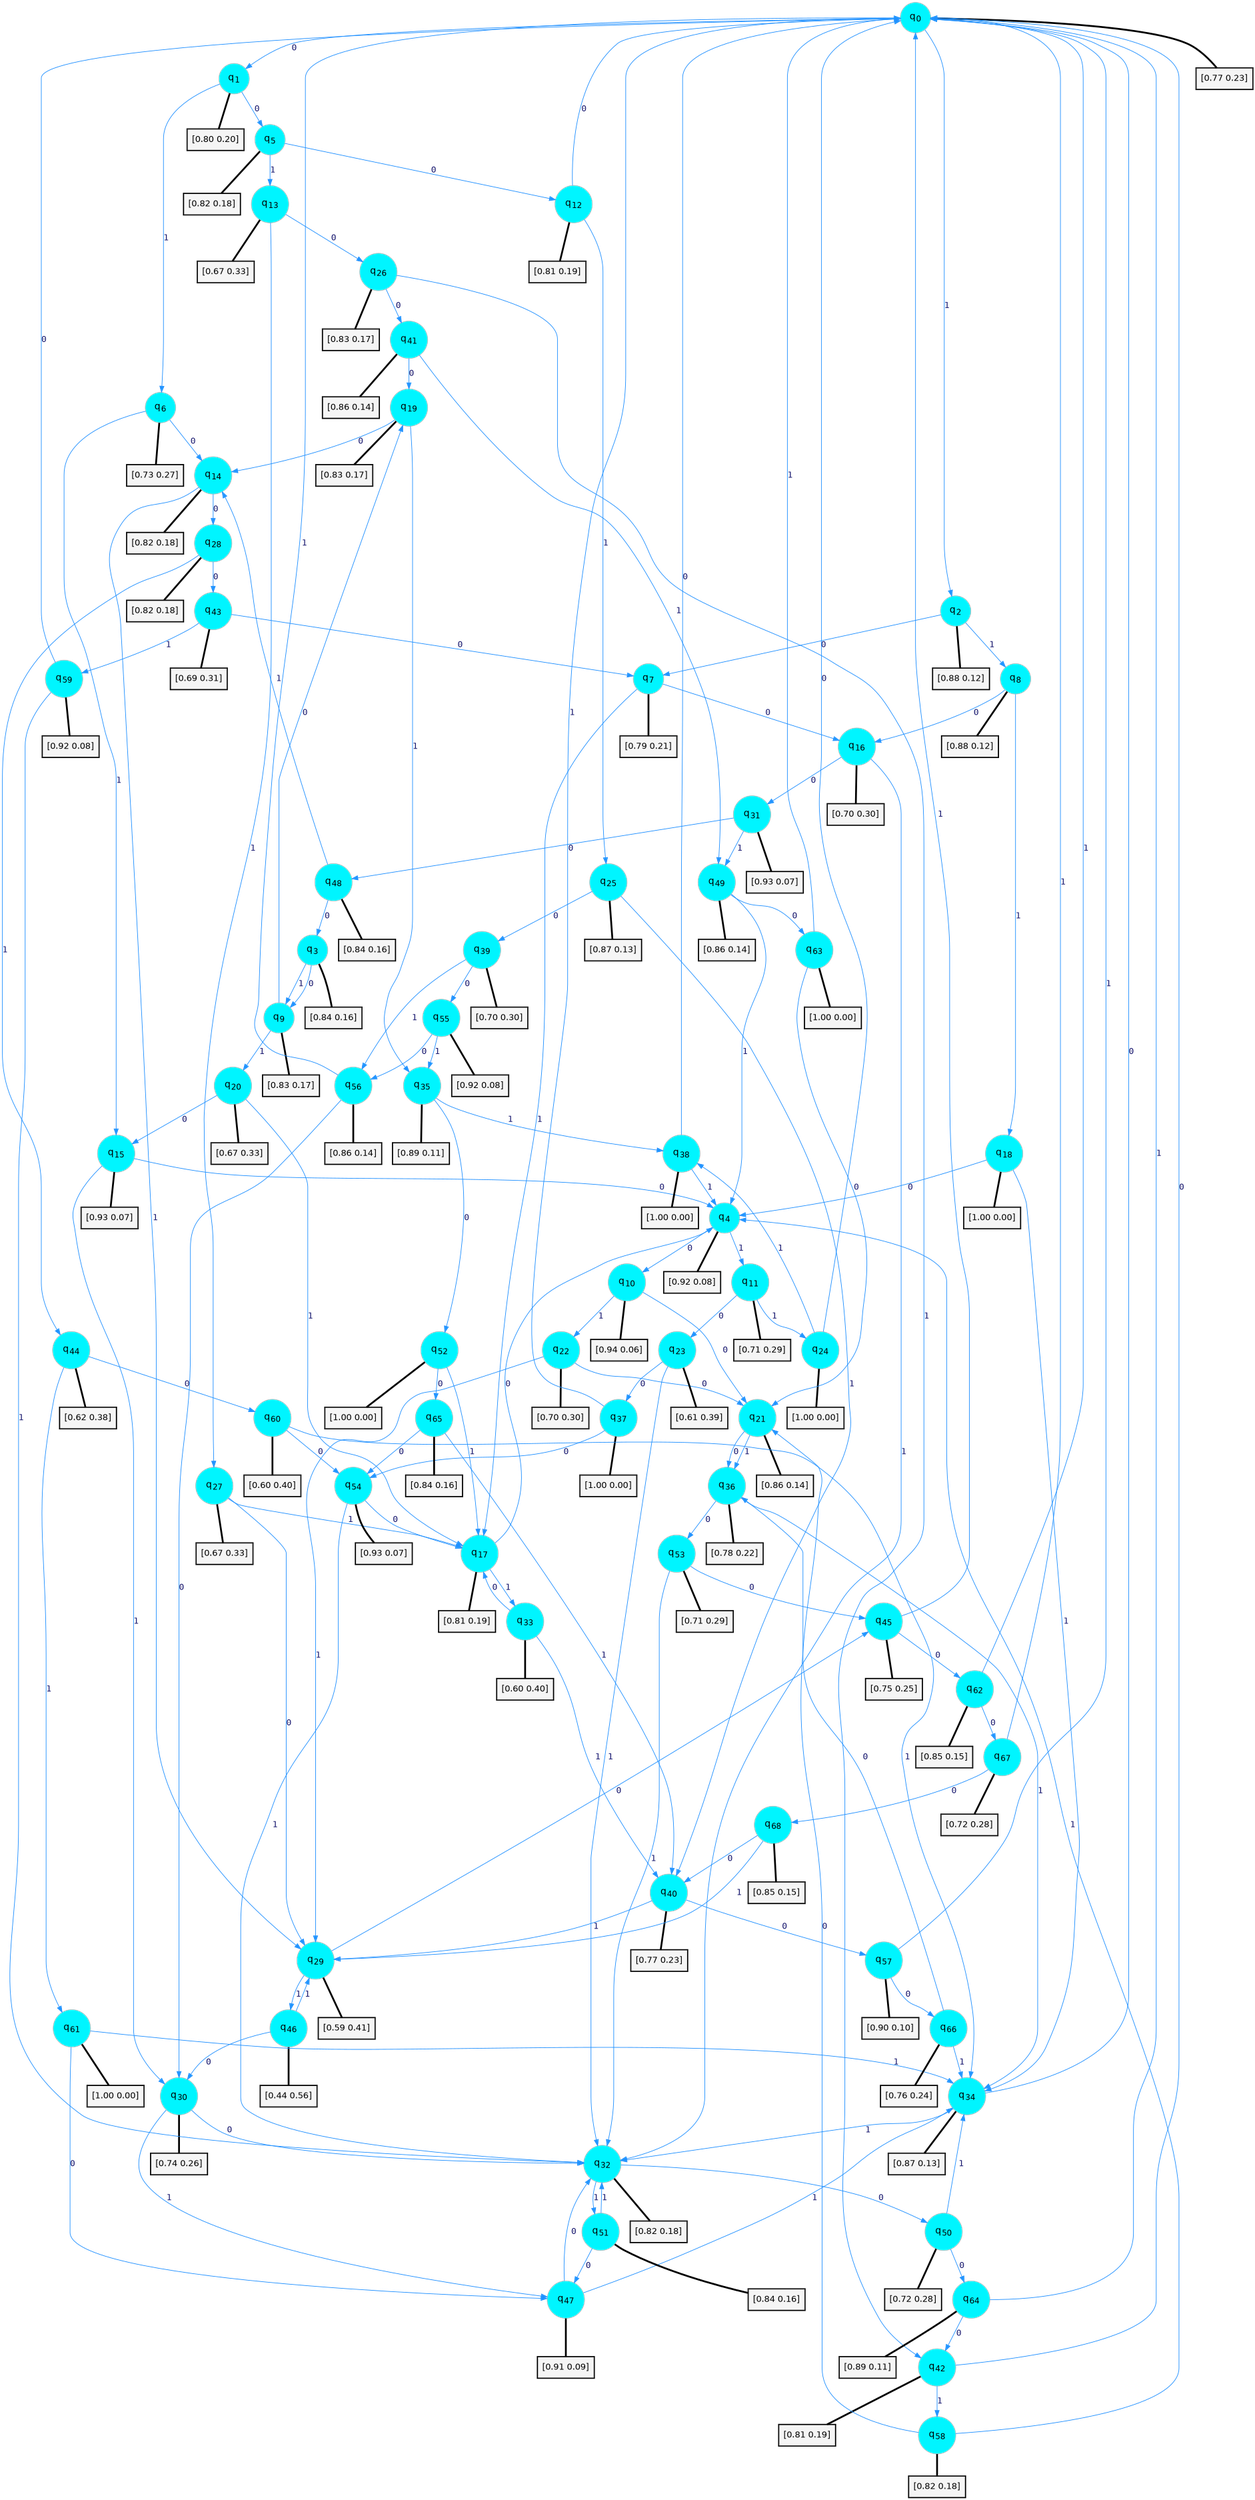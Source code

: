 digraph G {
graph [
bgcolor=transparent, dpi=300, rankdir=TD, size="40,25"];
node [
color=gray, fillcolor=turquoise1, fontcolor=black, fontname=Helvetica, fontsize=16, fontweight=bold, shape=circle, style=filled];
edge [
arrowsize=1, color=dodgerblue1, fontcolor=midnightblue, fontname=courier, fontweight=bold, penwidth=1, style=solid, weight=20];
0[label=<q<SUB>0</SUB>>];
1[label=<q<SUB>1</SUB>>];
2[label=<q<SUB>2</SUB>>];
3[label=<q<SUB>3</SUB>>];
4[label=<q<SUB>4</SUB>>];
5[label=<q<SUB>5</SUB>>];
6[label=<q<SUB>6</SUB>>];
7[label=<q<SUB>7</SUB>>];
8[label=<q<SUB>8</SUB>>];
9[label=<q<SUB>9</SUB>>];
10[label=<q<SUB>10</SUB>>];
11[label=<q<SUB>11</SUB>>];
12[label=<q<SUB>12</SUB>>];
13[label=<q<SUB>13</SUB>>];
14[label=<q<SUB>14</SUB>>];
15[label=<q<SUB>15</SUB>>];
16[label=<q<SUB>16</SUB>>];
17[label=<q<SUB>17</SUB>>];
18[label=<q<SUB>18</SUB>>];
19[label=<q<SUB>19</SUB>>];
20[label=<q<SUB>20</SUB>>];
21[label=<q<SUB>21</SUB>>];
22[label=<q<SUB>22</SUB>>];
23[label=<q<SUB>23</SUB>>];
24[label=<q<SUB>24</SUB>>];
25[label=<q<SUB>25</SUB>>];
26[label=<q<SUB>26</SUB>>];
27[label=<q<SUB>27</SUB>>];
28[label=<q<SUB>28</SUB>>];
29[label=<q<SUB>29</SUB>>];
30[label=<q<SUB>30</SUB>>];
31[label=<q<SUB>31</SUB>>];
32[label=<q<SUB>32</SUB>>];
33[label=<q<SUB>33</SUB>>];
34[label=<q<SUB>34</SUB>>];
35[label=<q<SUB>35</SUB>>];
36[label=<q<SUB>36</SUB>>];
37[label=<q<SUB>37</SUB>>];
38[label=<q<SUB>38</SUB>>];
39[label=<q<SUB>39</SUB>>];
40[label=<q<SUB>40</SUB>>];
41[label=<q<SUB>41</SUB>>];
42[label=<q<SUB>42</SUB>>];
43[label=<q<SUB>43</SUB>>];
44[label=<q<SUB>44</SUB>>];
45[label=<q<SUB>45</SUB>>];
46[label=<q<SUB>46</SUB>>];
47[label=<q<SUB>47</SUB>>];
48[label=<q<SUB>48</SUB>>];
49[label=<q<SUB>49</SUB>>];
50[label=<q<SUB>50</SUB>>];
51[label=<q<SUB>51</SUB>>];
52[label=<q<SUB>52</SUB>>];
53[label=<q<SUB>53</SUB>>];
54[label=<q<SUB>54</SUB>>];
55[label=<q<SUB>55</SUB>>];
56[label=<q<SUB>56</SUB>>];
57[label=<q<SUB>57</SUB>>];
58[label=<q<SUB>58</SUB>>];
59[label=<q<SUB>59</SUB>>];
60[label=<q<SUB>60</SUB>>];
61[label=<q<SUB>61</SUB>>];
62[label=<q<SUB>62</SUB>>];
63[label=<q<SUB>63</SUB>>];
64[label=<q<SUB>64</SUB>>];
65[label=<q<SUB>65</SUB>>];
66[label=<q<SUB>66</SUB>>];
67[label=<q<SUB>67</SUB>>];
68[label=<q<SUB>68</SUB>>];
69[label="[0.77 0.23]", shape=box,fontcolor=black, fontname=Helvetica, fontsize=14, penwidth=2, fillcolor=whitesmoke,color=black];
70[label="[0.80 0.20]", shape=box,fontcolor=black, fontname=Helvetica, fontsize=14, penwidth=2, fillcolor=whitesmoke,color=black];
71[label="[0.88 0.12]", shape=box,fontcolor=black, fontname=Helvetica, fontsize=14, penwidth=2, fillcolor=whitesmoke,color=black];
72[label="[0.84 0.16]", shape=box,fontcolor=black, fontname=Helvetica, fontsize=14, penwidth=2, fillcolor=whitesmoke,color=black];
73[label="[0.92 0.08]", shape=box,fontcolor=black, fontname=Helvetica, fontsize=14, penwidth=2, fillcolor=whitesmoke,color=black];
74[label="[0.82 0.18]", shape=box,fontcolor=black, fontname=Helvetica, fontsize=14, penwidth=2, fillcolor=whitesmoke,color=black];
75[label="[0.73 0.27]", shape=box,fontcolor=black, fontname=Helvetica, fontsize=14, penwidth=2, fillcolor=whitesmoke,color=black];
76[label="[0.79 0.21]", shape=box,fontcolor=black, fontname=Helvetica, fontsize=14, penwidth=2, fillcolor=whitesmoke,color=black];
77[label="[0.88 0.12]", shape=box,fontcolor=black, fontname=Helvetica, fontsize=14, penwidth=2, fillcolor=whitesmoke,color=black];
78[label="[0.83 0.17]", shape=box,fontcolor=black, fontname=Helvetica, fontsize=14, penwidth=2, fillcolor=whitesmoke,color=black];
79[label="[0.94 0.06]", shape=box,fontcolor=black, fontname=Helvetica, fontsize=14, penwidth=2, fillcolor=whitesmoke,color=black];
80[label="[0.71 0.29]", shape=box,fontcolor=black, fontname=Helvetica, fontsize=14, penwidth=2, fillcolor=whitesmoke,color=black];
81[label="[0.81 0.19]", shape=box,fontcolor=black, fontname=Helvetica, fontsize=14, penwidth=2, fillcolor=whitesmoke,color=black];
82[label="[0.67 0.33]", shape=box,fontcolor=black, fontname=Helvetica, fontsize=14, penwidth=2, fillcolor=whitesmoke,color=black];
83[label="[0.82 0.18]", shape=box,fontcolor=black, fontname=Helvetica, fontsize=14, penwidth=2, fillcolor=whitesmoke,color=black];
84[label="[0.93 0.07]", shape=box,fontcolor=black, fontname=Helvetica, fontsize=14, penwidth=2, fillcolor=whitesmoke,color=black];
85[label="[0.70 0.30]", shape=box,fontcolor=black, fontname=Helvetica, fontsize=14, penwidth=2, fillcolor=whitesmoke,color=black];
86[label="[0.81 0.19]", shape=box,fontcolor=black, fontname=Helvetica, fontsize=14, penwidth=2, fillcolor=whitesmoke,color=black];
87[label="[1.00 0.00]", shape=box,fontcolor=black, fontname=Helvetica, fontsize=14, penwidth=2, fillcolor=whitesmoke,color=black];
88[label="[0.83 0.17]", shape=box,fontcolor=black, fontname=Helvetica, fontsize=14, penwidth=2, fillcolor=whitesmoke,color=black];
89[label="[0.67 0.33]", shape=box,fontcolor=black, fontname=Helvetica, fontsize=14, penwidth=2, fillcolor=whitesmoke,color=black];
90[label="[0.86 0.14]", shape=box,fontcolor=black, fontname=Helvetica, fontsize=14, penwidth=2, fillcolor=whitesmoke,color=black];
91[label="[0.70 0.30]", shape=box,fontcolor=black, fontname=Helvetica, fontsize=14, penwidth=2, fillcolor=whitesmoke,color=black];
92[label="[0.61 0.39]", shape=box,fontcolor=black, fontname=Helvetica, fontsize=14, penwidth=2, fillcolor=whitesmoke,color=black];
93[label="[1.00 0.00]", shape=box,fontcolor=black, fontname=Helvetica, fontsize=14, penwidth=2, fillcolor=whitesmoke,color=black];
94[label="[0.87 0.13]", shape=box,fontcolor=black, fontname=Helvetica, fontsize=14, penwidth=2, fillcolor=whitesmoke,color=black];
95[label="[0.83 0.17]", shape=box,fontcolor=black, fontname=Helvetica, fontsize=14, penwidth=2, fillcolor=whitesmoke,color=black];
96[label="[0.67 0.33]", shape=box,fontcolor=black, fontname=Helvetica, fontsize=14, penwidth=2, fillcolor=whitesmoke,color=black];
97[label="[0.82 0.18]", shape=box,fontcolor=black, fontname=Helvetica, fontsize=14, penwidth=2, fillcolor=whitesmoke,color=black];
98[label="[0.59 0.41]", shape=box,fontcolor=black, fontname=Helvetica, fontsize=14, penwidth=2, fillcolor=whitesmoke,color=black];
99[label="[0.74 0.26]", shape=box,fontcolor=black, fontname=Helvetica, fontsize=14, penwidth=2, fillcolor=whitesmoke,color=black];
100[label="[0.93 0.07]", shape=box,fontcolor=black, fontname=Helvetica, fontsize=14, penwidth=2, fillcolor=whitesmoke,color=black];
101[label="[0.82 0.18]", shape=box,fontcolor=black, fontname=Helvetica, fontsize=14, penwidth=2, fillcolor=whitesmoke,color=black];
102[label="[0.60 0.40]", shape=box,fontcolor=black, fontname=Helvetica, fontsize=14, penwidth=2, fillcolor=whitesmoke,color=black];
103[label="[0.87 0.13]", shape=box,fontcolor=black, fontname=Helvetica, fontsize=14, penwidth=2, fillcolor=whitesmoke,color=black];
104[label="[0.89 0.11]", shape=box,fontcolor=black, fontname=Helvetica, fontsize=14, penwidth=2, fillcolor=whitesmoke,color=black];
105[label="[0.78 0.22]", shape=box,fontcolor=black, fontname=Helvetica, fontsize=14, penwidth=2, fillcolor=whitesmoke,color=black];
106[label="[1.00 0.00]", shape=box,fontcolor=black, fontname=Helvetica, fontsize=14, penwidth=2, fillcolor=whitesmoke,color=black];
107[label="[1.00 0.00]", shape=box,fontcolor=black, fontname=Helvetica, fontsize=14, penwidth=2, fillcolor=whitesmoke,color=black];
108[label="[0.70 0.30]", shape=box,fontcolor=black, fontname=Helvetica, fontsize=14, penwidth=2, fillcolor=whitesmoke,color=black];
109[label="[0.77 0.23]", shape=box,fontcolor=black, fontname=Helvetica, fontsize=14, penwidth=2, fillcolor=whitesmoke,color=black];
110[label="[0.86 0.14]", shape=box,fontcolor=black, fontname=Helvetica, fontsize=14, penwidth=2, fillcolor=whitesmoke,color=black];
111[label="[0.81 0.19]", shape=box,fontcolor=black, fontname=Helvetica, fontsize=14, penwidth=2, fillcolor=whitesmoke,color=black];
112[label="[0.69 0.31]", shape=box,fontcolor=black, fontname=Helvetica, fontsize=14, penwidth=2, fillcolor=whitesmoke,color=black];
113[label="[0.62 0.38]", shape=box,fontcolor=black, fontname=Helvetica, fontsize=14, penwidth=2, fillcolor=whitesmoke,color=black];
114[label="[0.75 0.25]", shape=box,fontcolor=black, fontname=Helvetica, fontsize=14, penwidth=2, fillcolor=whitesmoke,color=black];
115[label="[0.44 0.56]", shape=box,fontcolor=black, fontname=Helvetica, fontsize=14, penwidth=2, fillcolor=whitesmoke,color=black];
116[label="[0.91 0.09]", shape=box,fontcolor=black, fontname=Helvetica, fontsize=14, penwidth=2, fillcolor=whitesmoke,color=black];
117[label="[0.84 0.16]", shape=box,fontcolor=black, fontname=Helvetica, fontsize=14, penwidth=2, fillcolor=whitesmoke,color=black];
118[label="[0.86 0.14]", shape=box,fontcolor=black, fontname=Helvetica, fontsize=14, penwidth=2, fillcolor=whitesmoke,color=black];
119[label="[0.72 0.28]", shape=box,fontcolor=black, fontname=Helvetica, fontsize=14, penwidth=2, fillcolor=whitesmoke,color=black];
120[label="[0.84 0.16]", shape=box,fontcolor=black, fontname=Helvetica, fontsize=14, penwidth=2, fillcolor=whitesmoke,color=black];
121[label="[1.00 0.00]", shape=box,fontcolor=black, fontname=Helvetica, fontsize=14, penwidth=2, fillcolor=whitesmoke,color=black];
122[label="[0.71 0.29]", shape=box,fontcolor=black, fontname=Helvetica, fontsize=14, penwidth=2, fillcolor=whitesmoke,color=black];
123[label="[0.93 0.07]", shape=box,fontcolor=black, fontname=Helvetica, fontsize=14, penwidth=2, fillcolor=whitesmoke,color=black];
124[label="[0.92 0.08]", shape=box,fontcolor=black, fontname=Helvetica, fontsize=14, penwidth=2, fillcolor=whitesmoke,color=black];
125[label="[0.86 0.14]", shape=box,fontcolor=black, fontname=Helvetica, fontsize=14, penwidth=2, fillcolor=whitesmoke,color=black];
126[label="[0.90 0.10]", shape=box,fontcolor=black, fontname=Helvetica, fontsize=14, penwidth=2, fillcolor=whitesmoke,color=black];
127[label="[0.82 0.18]", shape=box,fontcolor=black, fontname=Helvetica, fontsize=14, penwidth=2, fillcolor=whitesmoke,color=black];
128[label="[0.92 0.08]", shape=box,fontcolor=black, fontname=Helvetica, fontsize=14, penwidth=2, fillcolor=whitesmoke,color=black];
129[label="[0.60 0.40]", shape=box,fontcolor=black, fontname=Helvetica, fontsize=14, penwidth=2, fillcolor=whitesmoke,color=black];
130[label="[1.00 0.00]", shape=box,fontcolor=black, fontname=Helvetica, fontsize=14, penwidth=2, fillcolor=whitesmoke,color=black];
131[label="[0.85 0.15]", shape=box,fontcolor=black, fontname=Helvetica, fontsize=14, penwidth=2, fillcolor=whitesmoke,color=black];
132[label="[1.00 0.00]", shape=box,fontcolor=black, fontname=Helvetica, fontsize=14, penwidth=2, fillcolor=whitesmoke,color=black];
133[label="[0.89 0.11]", shape=box,fontcolor=black, fontname=Helvetica, fontsize=14, penwidth=2, fillcolor=whitesmoke,color=black];
134[label="[0.84 0.16]", shape=box,fontcolor=black, fontname=Helvetica, fontsize=14, penwidth=2, fillcolor=whitesmoke,color=black];
135[label="[0.76 0.24]", shape=box,fontcolor=black, fontname=Helvetica, fontsize=14, penwidth=2, fillcolor=whitesmoke,color=black];
136[label="[0.72 0.28]", shape=box,fontcolor=black, fontname=Helvetica, fontsize=14, penwidth=2, fillcolor=whitesmoke,color=black];
137[label="[0.85 0.15]", shape=box,fontcolor=black, fontname=Helvetica, fontsize=14, penwidth=2, fillcolor=whitesmoke,color=black];
0->1 [label=0];
0->2 [label=1];
0->69 [arrowhead=none, penwidth=3,color=black];
1->5 [label=0];
1->6 [label=1];
1->70 [arrowhead=none, penwidth=3,color=black];
2->7 [label=0];
2->8 [label=1];
2->71 [arrowhead=none, penwidth=3,color=black];
3->9 [label=0];
3->9 [label=1];
3->72 [arrowhead=none, penwidth=3,color=black];
4->10 [label=0];
4->11 [label=1];
4->73 [arrowhead=none, penwidth=3,color=black];
5->12 [label=0];
5->13 [label=1];
5->74 [arrowhead=none, penwidth=3,color=black];
6->14 [label=0];
6->15 [label=1];
6->75 [arrowhead=none, penwidth=3,color=black];
7->16 [label=0];
7->17 [label=1];
7->76 [arrowhead=none, penwidth=3,color=black];
8->16 [label=0];
8->18 [label=1];
8->77 [arrowhead=none, penwidth=3,color=black];
9->19 [label=0];
9->20 [label=1];
9->78 [arrowhead=none, penwidth=3,color=black];
10->21 [label=0];
10->22 [label=1];
10->79 [arrowhead=none, penwidth=3,color=black];
11->23 [label=0];
11->24 [label=1];
11->80 [arrowhead=none, penwidth=3,color=black];
12->0 [label=0];
12->25 [label=1];
12->81 [arrowhead=none, penwidth=3,color=black];
13->26 [label=0];
13->27 [label=1];
13->82 [arrowhead=none, penwidth=3,color=black];
14->28 [label=0];
14->29 [label=1];
14->83 [arrowhead=none, penwidth=3,color=black];
15->4 [label=0];
15->30 [label=1];
15->84 [arrowhead=none, penwidth=3,color=black];
16->31 [label=0];
16->32 [label=1];
16->85 [arrowhead=none, penwidth=3,color=black];
17->4 [label=0];
17->33 [label=1];
17->86 [arrowhead=none, penwidth=3,color=black];
18->4 [label=0];
18->34 [label=1];
18->87 [arrowhead=none, penwidth=3,color=black];
19->14 [label=0];
19->35 [label=1];
19->88 [arrowhead=none, penwidth=3,color=black];
20->15 [label=0];
20->17 [label=1];
20->89 [arrowhead=none, penwidth=3,color=black];
21->36 [label=0];
21->36 [label=1];
21->90 [arrowhead=none, penwidth=3,color=black];
22->21 [label=0];
22->29 [label=1];
22->91 [arrowhead=none, penwidth=3,color=black];
23->37 [label=0];
23->32 [label=1];
23->92 [arrowhead=none, penwidth=3,color=black];
24->0 [label=0];
24->38 [label=1];
24->93 [arrowhead=none, penwidth=3,color=black];
25->39 [label=0];
25->40 [label=1];
25->94 [arrowhead=none, penwidth=3,color=black];
26->41 [label=0];
26->42 [label=1];
26->95 [arrowhead=none, penwidth=3,color=black];
27->29 [label=0];
27->17 [label=1];
27->96 [arrowhead=none, penwidth=3,color=black];
28->43 [label=0];
28->44 [label=1];
28->97 [arrowhead=none, penwidth=3,color=black];
29->45 [label=0];
29->46 [label=1];
29->98 [arrowhead=none, penwidth=3,color=black];
30->32 [label=0];
30->47 [label=1];
30->99 [arrowhead=none, penwidth=3,color=black];
31->48 [label=0];
31->49 [label=1];
31->100 [arrowhead=none, penwidth=3,color=black];
32->50 [label=0];
32->51 [label=1];
32->101 [arrowhead=none, penwidth=3,color=black];
33->17 [label=0];
33->40 [label=1];
33->102 [arrowhead=none, penwidth=3,color=black];
34->0 [label=0];
34->32 [label=1];
34->103 [arrowhead=none, penwidth=3,color=black];
35->52 [label=0];
35->38 [label=1];
35->104 [arrowhead=none, penwidth=3,color=black];
36->53 [label=0];
36->34 [label=1];
36->105 [arrowhead=none, penwidth=3,color=black];
37->54 [label=0];
37->0 [label=1];
37->106 [arrowhead=none, penwidth=3,color=black];
38->0 [label=0];
38->4 [label=1];
38->107 [arrowhead=none, penwidth=3,color=black];
39->55 [label=0];
39->56 [label=1];
39->108 [arrowhead=none, penwidth=3,color=black];
40->57 [label=0];
40->29 [label=1];
40->109 [arrowhead=none, penwidth=3,color=black];
41->19 [label=0];
41->49 [label=1];
41->110 [arrowhead=none, penwidth=3,color=black];
42->0 [label=0];
42->58 [label=1];
42->111 [arrowhead=none, penwidth=3,color=black];
43->7 [label=0];
43->59 [label=1];
43->112 [arrowhead=none, penwidth=3,color=black];
44->60 [label=0];
44->61 [label=1];
44->113 [arrowhead=none, penwidth=3,color=black];
45->62 [label=0];
45->0 [label=1];
45->114 [arrowhead=none, penwidth=3,color=black];
46->30 [label=0];
46->29 [label=1];
46->115 [arrowhead=none, penwidth=3,color=black];
47->32 [label=0];
47->34 [label=1];
47->116 [arrowhead=none, penwidth=3,color=black];
48->3 [label=0];
48->14 [label=1];
48->117 [arrowhead=none, penwidth=3,color=black];
49->63 [label=0];
49->4 [label=1];
49->118 [arrowhead=none, penwidth=3,color=black];
50->64 [label=0];
50->34 [label=1];
50->119 [arrowhead=none, penwidth=3,color=black];
51->47 [label=0];
51->32 [label=1];
51->120 [arrowhead=none, penwidth=3,color=black];
52->65 [label=0];
52->17 [label=1];
52->121 [arrowhead=none, penwidth=3,color=black];
53->45 [label=0];
53->32 [label=1];
53->122 [arrowhead=none, penwidth=3,color=black];
54->17 [label=0];
54->32 [label=1];
54->123 [arrowhead=none, penwidth=3,color=black];
55->56 [label=0];
55->35 [label=1];
55->124 [arrowhead=none, penwidth=3,color=black];
56->30 [label=0];
56->0 [label=1];
56->125 [arrowhead=none, penwidth=3,color=black];
57->66 [label=0];
57->0 [label=1];
57->126 [arrowhead=none, penwidth=3,color=black];
58->21 [label=0];
58->4 [label=1];
58->127 [arrowhead=none, penwidth=3,color=black];
59->0 [label=0];
59->32 [label=1];
59->128 [arrowhead=none, penwidth=3,color=black];
60->54 [label=0];
60->34 [label=1];
60->129 [arrowhead=none, penwidth=3,color=black];
61->47 [label=0];
61->34 [label=1];
61->130 [arrowhead=none, penwidth=3,color=black];
62->67 [label=0];
62->0 [label=1];
62->131 [arrowhead=none, penwidth=3,color=black];
63->21 [label=0];
63->0 [label=1];
63->132 [arrowhead=none, penwidth=3,color=black];
64->42 [label=0];
64->0 [label=1];
64->133 [arrowhead=none, penwidth=3,color=black];
65->54 [label=0];
65->40 [label=1];
65->134 [arrowhead=none, penwidth=3,color=black];
66->36 [label=0];
66->34 [label=1];
66->135 [arrowhead=none, penwidth=3,color=black];
67->68 [label=0];
67->0 [label=1];
67->136 [arrowhead=none, penwidth=3,color=black];
68->40 [label=0];
68->29 [label=1];
68->137 [arrowhead=none, penwidth=3,color=black];
}
